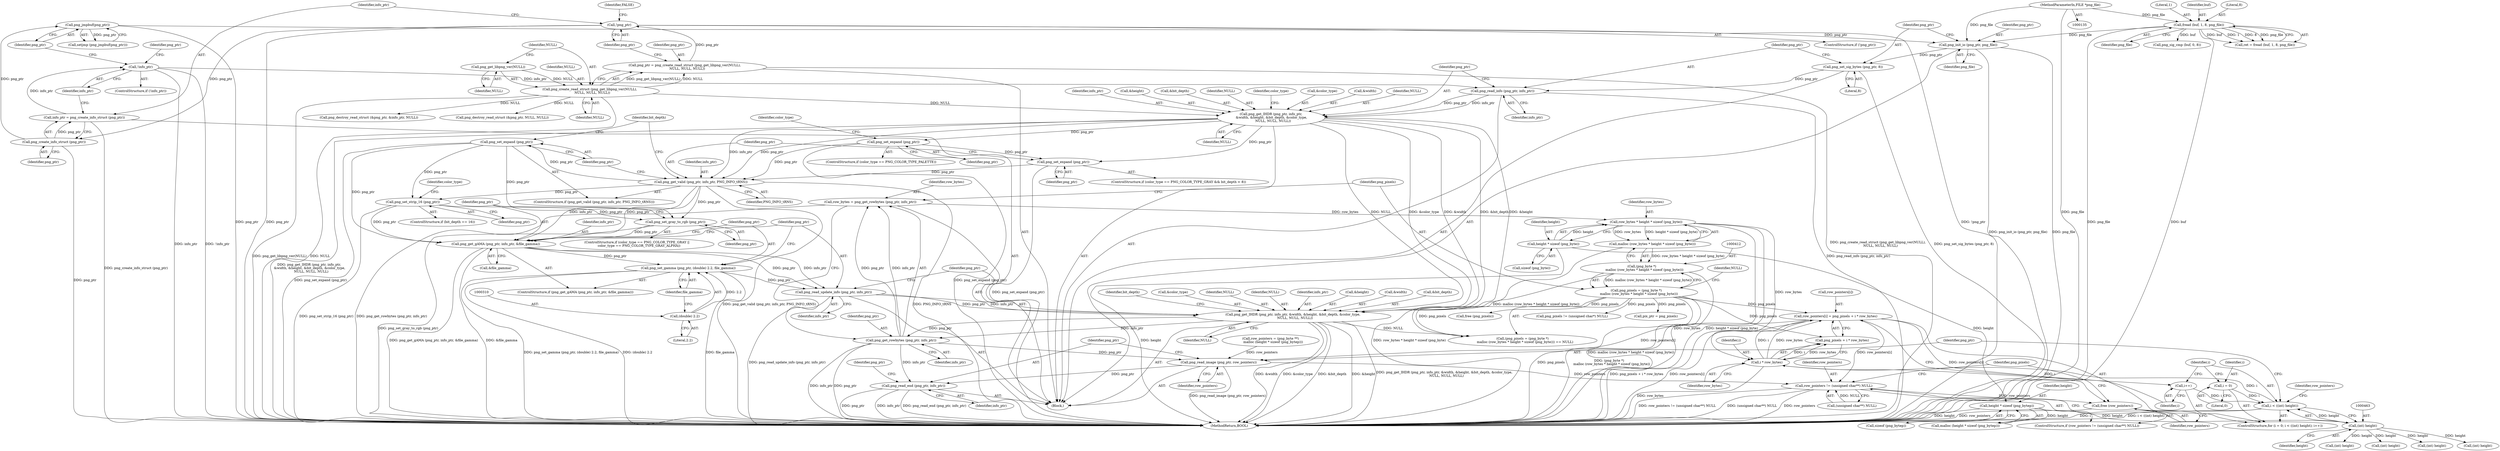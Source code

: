 digraph "0_Android_9d4853418ab2f754c2b63e091c29c5529b8b86ca_157@array" {
"1000467" [label="(Call,row_pointers[i] = png_pixels + i * row_bytes)"];
"1000409" [label="(Call,png_pixels = (png_byte *)\n     malloc (row_bytes * height * sizeof (png_byte)))"];
"1000411" [label="(Call,(png_byte *)\n     malloc (row_bytes * height * sizeof (png_byte)))"];
"1000413" [label="(Call,malloc (row_bytes * height * sizeof (png_byte)))"];
"1000414" [label="(Call,row_bytes * height * sizeof (png_byte))"];
"1000402" [label="(Call,row_bytes = png_get_rowbytes (png_ptr, info_ptr))"];
"1000404" [label="(Call,png_get_rowbytes (png_ptr, info_ptr))"];
"1000316" [label="(Call,png_get_IHDR (png_ptr, info_ptr, &width, &height, &bit_depth, &color_type,\n    NULL, NULL, NULL))"];
"1000313" [label="(Call,png_read_update_info (png_ptr, info_ptr))"];
"1000302" [label="(Call,png_get_gAMA (png_ptr, info_ptr, &file_gamma))"];
"1000283" [label="(Call,png_set_expand (png_ptr))"];
"1000279" [label="(Call,png_get_valid (png_ptr, info_ptr, PNG_INFO_tRNS))"];
"1000266" [label="(Call,png_set_expand (png_ptr))"];
"1000248" [label="(Call,png_get_IHDR (png_ptr, info_ptr,\n &width, &height, &bit_depth, &color_type,\n    NULL, NULL, NULL))"];
"1000245" [label="(Call,png_read_info (png_ptr, info_ptr))"];
"1000242" [label="(Call,png_set_sig_bytes (png_ptr, 8))"];
"1000239" [label="(Call,png_init_io (png_ptr, png_file))"];
"1000228" [label="(Call,png_jmpbuf(png_ptr))"];
"1000213" [label="(Call,png_create_info_struct (png_ptr))"];
"1000207" [label="(Call,!png_ptr)"];
"1000198" [label="(Call,png_ptr = png_create_read_struct (png_get_libpng_ver(NULL),\n     NULL, NULL, NULL))"];
"1000200" [label="(Call,png_create_read_struct (png_get_libpng_ver(NULL),\n     NULL, NULL, NULL))"];
"1000201" [label="(Call,png_get_libpng_ver(NULL))"];
"1000177" [label="(Call,fread (buf, 1, 8, png_file))"];
"1000136" [label="(MethodParameterIn,FILE *png_file)"];
"1000216" [label="(Call,!info_ptr)"];
"1000211" [label="(Call,info_ptr = png_create_info_struct (png_ptr))"];
"1000276" [label="(Call,png_set_expand (png_ptr))"];
"1000299" [label="(Call,png_set_gray_to_rgb (png_ptr))"];
"1000289" [label="(Call,png_set_strip_16 (png_ptr))"];
"1000307" [label="(Call,png_set_gamma (png_ptr, (double) 2.2, file_gamma))"];
"1000309" [label="(Call,(double) 2.2)"];
"1000416" [label="(Call,height * sizeof (png_byte))"];
"1000473" [label="(Call,i * row_bytes)"];
"1000460" [label="(Call,i < ((int) height))"];
"1000457" [label="(Call,i = 0)"];
"1000465" [label="(Call,i++)"];
"1000462" [label="(Call,(int) height)"];
"1000437" [label="(Call,height * sizeof (png_bytep))"];
"1000476" [label="(Call,png_read_image (png_ptr, row_pointers))"];
"1000479" [label="(Call,png_read_end (png_ptr, info_ptr))"];
"1000765" [label="(Call,row_pointers != (unsigned char**) NULL)"];
"1000770" [label="(Call,free (row_pointers))"];
"1000249" [label="(Identifier,png_ptr)"];
"1000308" [label="(Identifier,png_ptr)"];
"1000477" [label="(Identifier,png_ptr)"];
"1000199" [label="(Identifier,png_ptr)"];
"1000243" [label="(Identifier,png_ptr)"];
"1000464" [label="(Identifier,height)"];
"1000469" [label="(Identifier,row_pointers)"];
"1000402" [label="(Call,row_bytes = png_get_rowbytes (png_ptr, info_ptr))"];
"1000180" [label="(Literal,8)"];
"1000449" [label="(Call,free (png_pixels))"];
"1000475" [label="(Identifier,row_bytes)"];
"1000764" [label="(ControlStructure,if (row_pointers != (unsigned char**) NULL))"];
"1000207" [label="(Call,!png_ptr)"];
"1000304" [label="(Identifier,info_ptr)"];
"1000175" [label="(Call,ret = fread (buf, 1, 8, png_file))"];
"1000313" [label="(Call,png_read_update_info (png_ptr, info_ptr))"];
"1000415" [label="(Identifier,row_bytes)"];
"1000403" [label="(Identifier,row_bytes)"];
"1000271" [label="(Identifier,color_type)"];
"1000771" [label="(Identifier,row_pointers)"];
"1000436" [label="(Call,malloc (height * sizeof (png_bytep)))"];
"1000314" [label="(Identifier,png_ptr)"];
"1000309" [label="(Call,(double) 2.2)"];
"1000290" [label="(Identifier,png_ptr)"];
"1000285" [label="(ControlStructure,if (bit_depth == 16))"];
"1000307" [label="(Call,png_set_gamma (png_ptr, (double) 2.2, file_gamma))"];
"1000206" [label="(ControlStructure,if (!png_ptr))"];
"1000466" [label="(Identifier,i)"];
"1000479" [label="(Call,png_read_end (png_ptr, info_ptr))"];
"1000418" [label="(Call,sizeof (png_byte))"];
"1000437" [label="(Call,height * sizeof (png_bytep))"];
"1000277" [label="(Identifier,png_ptr)"];
"1000204" [label="(Identifier,NULL)"];
"1000302" [label="(Call,png_get_gAMA (png_ptr, info_ptr, &file_gamma))"];
"1000405" [label="(Identifier,png_ptr)"];
"1000179" [label="(Literal,1)"];
"1000461" [label="(Identifier,i)"];
"1000136" [label="(MethodParameterIn,FILE *png_file)"];
"1000770" [label="(Call,free (row_pointers))"];
"1000478" [label="(Identifier,row_pointers)"];
"1000266" [label="(Call,png_set_expand (png_ptr))"];
"1000212" [label="(Identifier,info_ptr)"];
"1000205" [label="(Identifier,NULL)"];
"1000413" [label="(Call,malloc (row_bytes * height * sizeof (png_byte)))"];
"1000253" [label="(Call,&height)"];
"1000311" [label="(Literal,2.2)"];
"1000178" [label="(Identifier,buf)"];
"1000319" [label="(Call,&width)"];
"1000255" [label="(Call,&bit_depth)"];
"1000766" [label="(Identifier,row_pointers)"];
"1000323" [label="(Call,&bit_depth)"];
"1000774" [label="(Identifier,png_pixels)"];
"1000432" [label="(Call,row_pointers = (png_byte **)\n     malloc (height * sizeof (png_bytep)))"];
"1000459" [label="(Literal,0)"];
"1000227" [label="(Call,setjmp (png_jmpbuf(png_ptr)))"];
"1000200" [label="(Call,png_create_read_struct (png_get_libpng_ver(NULL),\n     NULL, NULL, NULL))"];
"1000216" [label="(Call,!info_ptr)"];
"1000246" [label="(Identifier,png_ptr)"];
"1000607" [label="(Call,(int) height)"];
"1000231" [label="(Call,png_destroy_read_struct (&png_ptr, &info_ptr, NULL))"];
"1000259" [label="(Identifier,NULL)"];
"1000217" [label="(Identifier,info_ptr)"];
"1000481" [label="(Identifier,info_ptr)"];
"1000280" [label="(Identifier,png_ptr)"];
"1000201" [label="(Call,png_get_libpng_ver(NULL))"];
"1000329" [label="(Identifier,NULL)"];
"1000474" [label="(Identifier,i)"];
"1000438" [label="(Identifier,height)"];
"1000765" [label="(Call,row_pointers != (unsigned char**) NULL)"];
"1000417" [label="(Identifier,height)"];
"1000268" [label="(ControlStructure,if (color_type == PNG_COLOR_TYPE_GRAY && bit_depth < 8))"];
"1000312" [label="(Identifier,file_gamma)"];
"1000767" [label="(Call,(unsigned char**) NULL)"];
"1000439" [label="(Call,sizeof (png_bytep))"];
"1000279" [label="(Call,png_get_valid (png_ptr, info_ptr, PNG_INFO_tRNS))"];
"1000244" [label="(Literal,8)"];
"1000332" [label="(Identifier,bit_depth)"];
"1000315" [label="(Identifier,info_ptr)"];
"1000299" [label="(Call,png_set_gray_to_rgb (png_ptr))"];
"1000221" [label="(Identifier,png_ptr)"];
"1000264" [label="(Identifier,color_type)"];
"1000325" [label="(Call,&color_type)"];
"1000585" [label="(Call,(int) height)"];
"1000240" [label="(Identifier,png_ptr)"];
"1000141" [label="(Block,)"];
"1000328" [label="(Identifier,NULL)"];
"1000276" [label="(Call,png_set_expand (png_ptr))"];
"1000300" [label="(Identifier,png_ptr)"];
"1000190" [label="(Call,png_sig_cmp (buf, 0, 8))"];
"1000411" [label="(Call,(png_byte *)\n     malloc (row_bytes * height * sizeof (png_byte)))"];
"1000408" [label="(Call,(png_pixels = (png_byte *)\n     malloc (row_bytes * height * sizeof (png_byte))) == NULL)"];
"1000208" [label="(Identifier,png_ptr)"];
"1000548" [label="(Call,(int) height)"];
"1000257" [label="(Call,&color_type)"];
"1000457" [label="(Call,i = 0)"];
"1000211" [label="(Call,info_ptr = png_create_info_struct (png_ptr))"];
"1000406" [label="(Identifier,info_ptr)"];
"1000241" [label="(Identifier,png_file)"];
"1000294" [label="(Identifier,color_type)"];
"1000198" [label="(Call,png_ptr = png_create_read_struct (png_get_libpng_ver(NULL),\n     NULL, NULL, NULL))"];
"1000239" [label="(Call,png_init_io (png_ptr, png_file))"];
"1000210" [label="(Identifier,FALSE)"];
"1000317" [label="(Identifier,png_ptr)"];
"1000214" [label="(Identifier,png_ptr)"];
"1000203" [label="(Identifier,NULL)"];
"1000177" [label="(Call,fread (buf, 1, 8, png_file))"];
"1000316" [label="(Call,png_get_IHDR (png_ptr, info_ptr, &width, &height, &bit_depth, &color_type,\n    NULL, NULL, NULL))"];
"1000462" [label="(Call,(int) height)"];
"1000202" [label="(Identifier,NULL)"];
"1000248" [label="(Call,png_get_IHDR (png_ptr, info_ptr,\n &width, &height, &bit_depth, &color_type,\n    NULL, NULL, NULL))"];
"1000460" [label="(Call,i < ((int) height))"];
"1000468" [label="(Call,row_pointers[i])"];
"1000305" [label="(Call,&file_gamma)"];
"1000420" [label="(Identifier,NULL)"];
"1000327" [label="(Identifier,NULL)"];
"1000773" [label="(Call,png_pixels != (unsigned char*) NULL)"];
"1000456" [label="(ControlStructure,for (i = 0; i < ((int) height); i++))"];
"1000471" [label="(Call,png_pixels + i * row_bytes)"];
"1000283" [label="(Call,png_set_expand (png_ptr))"];
"1000247" [label="(Identifier,info_ptr)"];
"1000476" [label="(Call,png_read_image (png_ptr, row_pointers))"];
"1000219" [label="(Call,png_destroy_read_struct (&png_ptr, NULL, NULL))"];
"1000410" [label="(Identifier,png_pixels)"];
"1000267" [label="(Identifier,png_ptr)"];
"1000291" [label="(ControlStructure,if (color_type == PNG_COLOR_TYPE_GRAY ||\n    color_type == PNG_COLOR_TYPE_GRAY_ALPHA))"];
"1000465" [label="(Call,i++)"];
"1000303" [label="(Identifier,png_ptr)"];
"1000278" [label="(ControlStructure,if (png_get_valid (png_ptr, info_ptr, PNG_INFO_tRNS)))"];
"1000242" [label="(Call,png_set_sig_bytes (png_ptr, 8))"];
"1000251" [label="(Call,&width)"];
"1000284" [label="(Identifier,png_ptr)"];
"1000213" [label="(Call,png_create_info_struct (png_ptr))"];
"1000512" [label="(Call,(int) height)"];
"1000480" [label="(Identifier,png_ptr)"];
"1000260" [label="(Identifier,NULL)"];
"1000262" [label="(ControlStructure,if (color_type == PNG_COLOR_TYPE_PALETTE))"];
"1000301" [label="(ControlStructure,if (png_get_gAMA (png_ptr, info_ptr, &file_gamma)))"];
"1000318" [label="(Identifier,info_ptr)"];
"1000281" [label="(Identifier,info_ptr)"];
"1000282" [label="(Identifier,PNG_INFO_tRNS)"];
"1000287" [label="(Identifier,bit_depth)"];
"1000467" [label="(Call,row_pointers[i] = png_pixels + i * row_bytes)"];
"1000598" [label="(Call,pix_ptr = png_pixels)"];
"1000228" [label="(Call,png_jmpbuf(png_ptr))"];
"1000289" [label="(Call,png_set_strip_16 (png_ptr))"];
"1000458" [label="(Identifier,i)"];
"1000414" [label="(Call,row_bytes * height * sizeof (png_byte))"];
"1000261" [label="(Identifier,NULL)"];
"1000404" [label="(Call,png_get_rowbytes (png_ptr, info_ptr))"];
"1000321" [label="(Call,&height)"];
"1000245" [label="(Call,png_read_info (png_ptr, info_ptr))"];
"1000181" [label="(Identifier,png_file)"];
"1000250" [label="(Identifier,info_ptr)"];
"1000782" [label="(MethodReturn,BOOL)"];
"1000484" [label="(Identifier,png_ptr)"];
"1000473" [label="(Call,i * row_bytes)"];
"1000416" [label="(Call,height * sizeof (png_byte))"];
"1000409" [label="(Call,png_pixels = (png_byte *)\n     malloc (row_bytes * height * sizeof (png_byte)))"];
"1000215" [label="(ControlStructure,if (!info_ptr))"];
"1000229" [label="(Identifier,png_ptr)"];
"1000467" -> "1000456"  [label="AST: "];
"1000467" -> "1000471"  [label="CFG: "];
"1000468" -> "1000467"  [label="AST: "];
"1000471" -> "1000467"  [label="AST: "];
"1000466" -> "1000467"  [label="CFG: "];
"1000467" -> "1000782"  [label="DDG: row_pointers[i]"];
"1000467" -> "1000782"  [label="DDG: png_pixels + i * row_bytes"];
"1000409" -> "1000467"  [label="DDG: png_pixels"];
"1000473" -> "1000467"  [label="DDG: i"];
"1000473" -> "1000467"  [label="DDG: row_bytes"];
"1000467" -> "1000476"  [label="DDG: row_pointers[i]"];
"1000467" -> "1000765"  [label="DDG: row_pointers[i]"];
"1000467" -> "1000770"  [label="DDG: row_pointers[i]"];
"1000409" -> "1000408"  [label="AST: "];
"1000409" -> "1000411"  [label="CFG: "];
"1000410" -> "1000409"  [label="AST: "];
"1000411" -> "1000409"  [label="AST: "];
"1000420" -> "1000409"  [label="CFG: "];
"1000409" -> "1000782"  [label="DDG: (png_byte *)\n     malloc (row_bytes * height * sizeof (png_byte))"];
"1000409" -> "1000782"  [label="DDG: png_pixels"];
"1000409" -> "1000408"  [label="DDG: png_pixels"];
"1000411" -> "1000409"  [label="DDG: malloc (row_bytes * height * sizeof (png_byte))"];
"1000409" -> "1000449"  [label="DDG: png_pixels"];
"1000409" -> "1000471"  [label="DDG: png_pixels"];
"1000409" -> "1000598"  [label="DDG: png_pixels"];
"1000409" -> "1000773"  [label="DDG: png_pixels"];
"1000411" -> "1000413"  [label="CFG: "];
"1000412" -> "1000411"  [label="AST: "];
"1000413" -> "1000411"  [label="AST: "];
"1000411" -> "1000782"  [label="DDG: malloc (row_bytes * height * sizeof (png_byte))"];
"1000411" -> "1000408"  [label="DDG: malloc (row_bytes * height * sizeof (png_byte))"];
"1000413" -> "1000411"  [label="DDG: row_bytes * height * sizeof (png_byte)"];
"1000413" -> "1000414"  [label="CFG: "];
"1000414" -> "1000413"  [label="AST: "];
"1000413" -> "1000782"  [label="DDG: row_bytes * height * sizeof (png_byte)"];
"1000414" -> "1000413"  [label="DDG: row_bytes"];
"1000414" -> "1000413"  [label="DDG: height * sizeof (png_byte)"];
"1000414" -> "1000416"  [label="CFG: "];
"1000415" -> "1000414"  [label="AST: "];
"1000416" -> "1000414"  [label="AST: "];
"1000414" -> "1000782"  [label="DDG: height * sizeof (png_byte)"];
"1000414" -> "1000782"  [label="DDG: row_bytes"];
"1000402" -> "1000414"  [label="DDG: row_bytes"];
"1000416" -> "1000414"  [label="DDG: height"];
"1000414" -> "1000473"  [label="DDG: row_bytes"];
"1000402" -> "1000141"  [label="AST: "];
"1000402" -> "1000404"  [label="CFG: "];
"1000403" -> "1000402"  [label="AST: "];
"1000404" -> "1000402"  [label="AST: "];
"1000410" -> "1000402"  [label="CFG: "];
"1000402" -> "1000782"  [label="DDG: png_get_rowbytes (png_ptr, info_ptr)"];
"1000404" -> "1000402"  [label="DDG: png_ptr"];
"1000404" -> "1000402"  [label="DDG: info_ptr"];
"1000404" -> "1000406"  [label="CFG: "];
"1000405" -> "1000404"  [label="AST: "];
"1000406" -> "1000404"  [label="AST: "];
"1000404" -> "1000782"  [label="DDG: png_ptr"];
"1000404" -> "1000782"  [label="DDG: info_ptr"];
"1000316" -> "1000404"  [label="DDG: png_ptr"];
"1000316" -> "1000404"  [label="DDG: info_ptr"];
"1000404" -> "1000476"  [label="DDG: png_ptr"];
"1000404" -> "1000479"  [label="DDG: info_ptr"];
"1000316" -> "1000141"  [label="AST: "];
"1000316" -> "1000329"  [label="CFG: "];
"1000317" -> "1000316"  [label="AST: "];
"1000318" -> "1000316"  [label="AST: "];
"1000319" -> "1000316"  [label="AST: "];
"1000321" -> "1000316"  [label="AST: "];
"1000323" -> "1000316"  [label="AST: "];
"1000325" -> "1000316"  [label="AST: "];
"1000327" -> "1000316"  [label="AST: "];
"1000328" -> "1000316"  [label="AST: "];
"1000329" -> "1000316"  [label="AST: "];
"1000332" -> "1000316"  [label="CFG: "];
"1000316" -> "1000782"  [label="DDG: png_get_IHDR (png_ptr, info_ptr, &width, &height, &bit_depth, &color_type,\n    NULL, NULL, NULL)"];
"1000316" -> "1000782"  [label="DDG: &width"];
"1000316" -> "1000782"  [label="DDG: &color_type"];
"1000316" -> "1000782"  [label="DDG: &bit_depth"];
"1000316" -> "1000782"  [label="DDG: &height"];
"1000313" -> "1000316"  [label="DDG: png_ptr"];
"1000313" -> "1000316"  [label="DDG: info_ptr"];
"1000248" -> "1000316"  [label="DDG: &width"];
"1000248" -> "1000316"  [label="DDG: &height"];
"1000248" -> "1000316"  [label="DDG: &bit_depth"];
"1000248" -> "1000316"  [label="DDG: &color_type"];
"1000248" -> "1000316"  [label="DDG: NULL"];
"1000316" -> "1000408"  [label="DDG: NULL"];
"1000313" -> "1000141"  [label="AST: "];
"1000313" -> "1000315"  [label="CFG: "];
"1000314" -> "1000313"  [label="AST: "];
"1000315" -> "1000313"  [label="AST: "];
"1000317" -> "1000313"  [label="CFG: "];
"1000313" -> "1000782"  [label="DDG: png_read_update_info (png_ptr, info_ptr)"];
"1000302" -> "1000313"  [label="DDG: png_ptr"];
"1000302" -> "1000313"  [label="DDG: info_ptr"];
"1000307" -> "1000313"  [label="DDG: png_ptr"];
"1000302" -> "1000301"  [label="AST: "];
"1000302" -> "1000305"  [label="CFG: "];
"1000303" -> "1000302"  [label="AST: "];
"1000304" -> "1000302"  [label="AST: "];
"1000305" -> "1000302"  [label="AST: "];
"1000308" -> "1000302"  [label="CFG: "];
"1000314" -> "1000302"  [label="CFG: "];
"1000302" -> "1000782"  [label="DDG: &file_gamma"];
"1000302" -> "1000782"  [label="DDG: png_get_gAMA (png_ptr, info_ptr, &file_gamma)"];
"1000283" -> "1000302"  [label="DDG: png_ptr"];
"1000299" -> "1000302"  [label="DDG: png_ptr"];
"1000289" -> "1000302"  [label="DDG: png_ptr"];
"1000279" -> "1000302"  [label="DDG: png_ptr"];
"1000279" -> "1000302"  [label="DDG: info_ptr"];
"1000302" -> "1000307"  [label="DDG: png_ptr"];
"1000283" -> "1000278"  [label="AST: "];
"1000283" -> "1000284"  [label="CFG: "];
"1000284" -> "1000283"  [label="AST: "];
"1000287" -> "1000283"  [label="CFG: "];
"1000283" -> "1000782"  [label="DDG: png_set_expand (png_ptr)"];
"1000279" -> "1000283"  [label="DDG: png_ptr"];
"1000283" -> "1000289"  [label="DDG: png_ptr"];
"1000283" -> "1000299"  [label="DDG: png_ptr"];
"1000279" -> "1000278"  [label="AST: "];
"1000279" -> "1000282"  [label="CFG: "];
"1000280" -> "1000279"  [label="AST: "];
"1000281" -> "1000279"  [label="AST: "];
"1000282" -> "1000279"  [label="AST: "];
"1000284" -> "1000279"  [label="CFG: "];
"1000287" -> "1000279"  [label="CFG: "];
"1000279" -> "1000782"  [label="DDG: PNG_INFO_tRNS"];
"1000279" -> "1000782"  [label="DDG: png_get_valid (png_ptr, info_ptr, PNG_INFO_tRNS)"];
"1000266" -> "1000279"  [label="DDG: png_ptr"];
"1000276" -> "1000279"  [label="DDG: png_ptr"];
"1000248" -> "1000279"  [label="DDG: png_ptr"];
"1000248" -> "1000279"  [label="DDG: info_ptr"];
"1000279" -> "1000289"  [label="DDG: png_ptr"];
"1000279" -> "1000299"  [label="DDG: png_ptr"];
"1000266" -> "1000262"  [label="AST: "];
"1000266" -> "1000267"  [label="CFG: "];
"1000267" -> "1000266"  [label="AST: "];
"1000271" -> "1000266"  [label="CFG: "];
"1000266" -> "1000782"  [label="DDG: png_set_expand (png_ptr)"];
"1000248" -> "1000266"  [label="DDG: png_ptr"];
"1000266" -> "1000276"  [label="DDG: png_ptr"];
"1000248" -> "1000141"  [label="AST: "];
"1000248" -> "1000261"  [label="CFG: "];
"1000249" -> "1000248"  [label="AST: "];
"1000250" -> "1000248"  [label="AST: "];
"1000251" -> "1000248"  [label="AST: "];
"1000253" -> "1000248"  [label="AST: "];
"1000255" -> "1000248"  [label="AST: "];
"1000257" -> "1000248"  [label="AST: "];
"1000259" -> "1000248"  [label="AST: "];
"1000260" -> "1000248"  [label="AST: "];
"1000261" -> "1000248"  [label="AST: "];
"1000264" -> "1000248"  [label="CFG: "];
"1000248" -> "1000782"  [label="DDG: png_get_IHDR (png_ptr, info_ptr,\n &width, &height, &bit_depth, &color_type,\n    NULL, NULL, NULL)"];
"1000245" -> "1000248"  [label="DDG: png_ptr"];
"1000245" -> "1000248"  [label="DDG: info_ptr"];
"1000200" -> "1000248"  [label="DDG: NULL"];
"1000248" -> "1000276"  [label="DDG: png_ptr"];
"1000245" -> "1000141"  [label="AST: "];
"1000245" -> "1000247"  [label="CFG: "];
"1000246" -> "1000245"  [label="AST: "];
"1000247" -> "1000245"  [label="AST: "];
"1000249" -> "1000245"  [label="CFG: "];
"1000245" -> "1000782"  [label="DDG: png_read_info (png_ptr, info_ptr)"];
"1000242" -> "1000245"  [label="DDG: png_ptr"];
"1000216" -> "1000245"  [label="DDG: info_ptr"];
"1000242" -> "1000141"  [label="AST: "];
"1000242" -> "1000244"  [label="CFG: "];
"1000243" -> "1000242"  [label="AST: "];
"1000244" -> "1000242"  [label="AST: "];
"1000246" -> "1000242"  [label="CFG: "];
"1000242" -> "1000782"  [label="DDG: png_set_sig_bytes (png_ptr, 8)"];
"1000239" -> "1000242"  [label="DDG: png_ptr"];
"1000239" -> "1000141"  [label="AST: "];
"1000239" -> "1000241"  [label="CFG: "];
"1000240" -> "1000239"  [label="AST: "];
"1000241" -> "1000239"  [label="AST: "];
"1000243" -> "1000239"  [label="CFG: "];
"1000239" -> "1000782"  [label="DDG: png_init_io (png_ptr, png_file)"];
"1000239" -> "1000782"  [label="DDG: png_file"];
"1000228" -> "1000239"  [label="DDG: png_ptr"];
"1000177" -> "1000239"  [label="DDG: png_file"];
"1000136" -> "1000239"  [label="DDG: png_file"];
"1000228" -> "1000227"  [label="AST: "];
"1000228" -> "1000229"  [label="CFG: "];
"1000229" -> "1000228"  [label="AST: "];
"1000227" -> "1000228"  [label="CFG: "];
"1000228" -> "1000782"  [label="DDG: png_ptr"];
"1000228" -> "1000227"  [label="DDG: png_ptr"];
"1000213" -> "1000228"  [label="DDG: png_ptr"];
"1000213" -> "1000211"  [label="AST: "];
"1000213" -> "1000214"  [label="CFG: "];
"1000214" -> "1000213"  [label="AST: "];
"1000211" -> "1000213"  [label="CFG: "];
"1000213" -> "1000782"  [label="DDG: png_ptr"];
"1000213" -> "1000211"  [label="DDG: png_ptr"];
"1000207" -> "1000213"  [label="DDG: png_ptr"];
"1000207" -> "1000206"  [label="AST: "];
"1000207" -> "1000208"  [label="CFG: "];
"1000208" -> "1000207"  [label="AST: "];
"1000210" -> "1000207"  [label="CFG: "];
"1000212" -> "1000207"  [label="CFG: "];
"1000207" -> "1000782"  [label="DDG: png_ptr"];
"1000207" -> "1000782"  [label="DDG: !png_ptr"];
"1000198" -> "1000207"  [label="DDG: png_ptr"];
"1000198" -> "1000141"  [label="AST: "];
"1000198" -> "1000200"  [label="CFG: "];
"1000199" -> "1000198"  [label="AST: "];
"1000200" -> "1000198"  [label="AST: "];
"1000208" -> "1000198"  [label="CFG: "];
"1000198" -> "1000782"  [label="DDG: png_create_read_struct (png_get_libpng_ver(NULL),\n     NULL, NULL, NULL)"];
"1000200" -> "1000198"  [label="DDG: png_get_libpng_ver(NULL)"];
"1000200" -> "1000198"  [label="DDG: NULL"];
"1000200" -> "1000205"  [label="CFG: "];
"1000201" -> "1000200"  [label="AST: "];
"1000203" -> "1000200"  [label="AST: "];
"1000204" -> "1000200"  [label="AST: "];
"1000205" -> "1000200"  [label="AST: "];
"1000200" -> "1000782"  [label="DDG: png_get_libpng_ver(NULL)"];
"1000200" -> "1000782"  [label="DDG: NULL"];
"1000201" -> "1000200"  [label="DDG: NULL"];
"1000200" -> "1000219"  [label="DDG: NULL"];
"1000200" -> "1000231"  [label="DDG: NULL"];
"1000201" -> "1000202"  [label="CFG: "];
"1000202" -> "1000201"  [label="AST: "];
"1000203" -> "1000201"  [label="CFG: "];
"1000177" -> "1000175"  [label="AST: "];
"1000177" -> "1000181"  [label="CFG: "];
"1000178" -> "1000177"  [label="AST: "];
"1000179" -> "1000177"  [label="AST: "];
"1000180" -> "1000177"  [label="AST: "];
"1000181" -> "1000177"  [label="AST: "];
"1000175" -> "1000177"  [label="CFG: "];
"1000177" -> "1000782"  [label="DDG: buf"];
"1000177" -> "1000782"  [label="DDG: png_file"];
"1000177" -> "1000175"  [label="DDG: buf"];
"1000177" -> "1000175"  [label="DDG: 1"];
"1000177" -> "1000175"  [label="DDG: 8"];
"1000177" -> "1000175"  [label="DDG: png_file"];
"1000136" -> "1000177"  [label="DDG: png_file"];
"1000177" -> "1000190"  [label="DDG: buf"];
"1000136" -> "1000135"  [label="AST: "];
"1000136" -> "1000782"  [label="DDG: png_file"];
"1000216" -> "1000215"  [label="AST: "];
"1000216" -> "1000217"  [label="CFG: "];
"1000217" -> "1000216"  [label="AST: "];
"1000221" -> "1000216"  [label="CFG: "];
"1000229" -> "1000216"  [label="CFG: "];
"1000216" -> "1000782"  [label="DDG: !info_ptr"];
"1000216" -> "1000782"  [label="DDG: info_ptr"];
"1000211" -> "1000216"  [label="DDG: info_ptr"];
"1000211" -> "1000141"  [label="AST: "];
"1000212" -> "1000211"  [label="AST: "];
"1000217" -> "1000211"  [label="CFG: "];
"1000211" -> "1000782"  [label="DDG: png_create_info_struct (png_ptr)"];
"1000276" -> "1000268"  [label="AST: "];
"1000276" -> "1000277"  [label="CFG: "];
"1000277" -> "1000276"  [label="AST: "];
"1000280" -> "1000276"  [label="CFG: "];
"1000276" -> "1000782"  [label="DDG: png_set_expand (png_ptr)"];
"1000299" -> "1000291"  [label="AST: "];
"1000299" -> "1000300"  [label="CFG: "];
"1000300" -> "1000299"  [label="AST: "];
"1000303" -> "1000299"  [label="CFG: "];
"1000299" -> "1000782"  [label="DDG: png_set_gray_to_rgb (png_ptr)"];
"1000289" -> "1000299"  [label="DDG: png_ptr"];
"1000289" -> "1000285"  [label="AST: "];
"1000289" -> "1000290"  [label="CFG: "];
"1000290" -> "1000289"  [label="AST: "];
"1000294" -> "1000289"  [label="CFG: "];
"1000289" -> "1000782"  [label="DDG: png_set_strip_16 (png_ptr)"];
"1000307" -> "1000301"  [label="AST: "];
"1000307" -> "1000312"  [label="CFG: "];
"1000308" -> "1000307"  [label="AST: "];
"1000309" -> "1000307"  [label="AST: "];
"1000312" -> "1000307"  [label="AST: "];
"1000314" -> "1000307"  [label="CFG: "];
"1000307" -> "1000782"  [label="DDG: (double) 2.2"];
"1000307" -> "1000782"  [label="DDG: file_gamma"];
"1000307" -> "1000782"  [label="DDG: png_set_gamma (png_ptr, (double) 2.2, file_gamma)"];
"1000309" -> "1000307"  [label="DDG: 2.2"];
"1000309" -> "1000311"  [label="CFG: "];
"1000310" -> "1000309"  [label="AST: "];
"1000311" -> "1000309"  [label="AST: "];
"1000312" -> "1000309"  [label="CFG: "];
"1000416" -> "1000418"  [label="CFG: "];
"1000417" -> "1000416"  [label="AST: "];
"1000418" -> "1000416"  [label="AST: "];
"1000416" -> "1000782"  [label="DDG: height"];
"1000416" -> "1000437"  [label="DDG: height"];
"1000473" -> "1000471"  [label="AST: "];
"1000473" -> "1000475"  [label="CFG: "];
"1000474" -> "1000473"  [label="AST: "];
"1000475" -> "1000473"  [label="AST: "];
"1000471" -> "1000473"  [label="CFG: "];
"1000473" -> "1000782"  [label="DDG: row_bytes"];
"1000473" -> "1000465"  [label="DDG: i"];
"1000473" -> "1000471"  [label="DDG: i"];
"1000473" -> "1000471"  [label="DDG: row_bytes"];
"1000460" -> "1000473"  [label="DDG: i"];
"1000460" -> "1000456"  [label="AST: "];
"1000460" -> "1000462"  [label="CFG: "];
"1000461" -> "1000460"  [label="AST: "];
"1000462" -> "1000460"  [label="AST: "];
"1000469" -> "1000460"  [label="CFG: "];
"1000477" -> "1000460"  [label="CFG: "];
"1000460" -> "1000782"  [label="DDG: i < ((int) height)"];
"1000460" -> "1000782"  [label="DDG: i"];
"1000457" -> "1000460"  [label="DDG: i"];
"1000465" -> "1000460"  [label="DDG: i"];
"1000462" -> "1000460"  [label="DDG: height"];
"1000457" -> "1000456"  [label="AST: "];
"1000457" -> "1000459"  [label="CFG: "];
"1000458" -> "1000457"  [label="AST: "];
"1000459" -> "1000457"  [label="AST: "];
"1000461" -> "1000457"  [label="CFG: "];
"1000465" -> "1000456"  [label="AST: "];
"1000465" -> "1000466"  [label="CFG: "];
"1000466" -> "1000465"  [label="AST: "];
"1000461" -> "1000465"  [label="CFG: "];
"1000462" -> "1000464"  [label="CFG: "];
"1000463" -> "1000462"  [label="AST: "];
"1000464" -> "1000462"  [label="AST: "];
"1000437" -> "1000462"  [label="DDG: height"];
"1000462" -> "1000512"  [label="DDG: height"];
"1000462" -> "1000548"  [label="DDG: height"];
"1000462" -> "1000585"  [label="DDG: height"];
"1000462" -> "1000607"  [label="DDG: height"];
"1000437" -> "1000436"  [label="AST: "];
"1000437" -> "1000439"  [label="CFG: "];
"1000438" -> "1000437"  [label="AST: "];
"1000439" -> "1000437"  [label="AST: "];
"1000436" -> "1000437"  [label="CFG: "];
"1000437" -> "1000782"  [label="DDG: height"];
"1000437" -> "1000436"  [label="DDG: height"];
"1000476" -> "1000141"  [label="AST: "];
"1000476" -> "1000478"  [label="CFG: "];
"1000477" -> "1000476"  [label="AST: "];
"1000478" -> "1000476"  [label="AST: "];
"1000480" -> "1000476"  [label="CFG: "];
"1000476" -> "1000782"  [label="DDG: png_read_image (png_ptr, row_pointers)"];
"1000432" -> "1000476"  [label="DDG: row_pointers"];
"1000476" -> "1000479"  [label="DDG: png_ptr"];
"1000476" -> "1000765"  [label="DDG: row_pointers"];
"1000479" -> "1000141"  [label="AST: "];
"1000479" -> "1000481"  [label="CFG: "];
"1000480" -> "1000479"  [label="AST: "];
"1000481" -> "1000479"  [label="AST: "];
"1000484" -> "1000479"  [label="CFG: "];
"1000479" -> "1000782"  [label="DDG: png_read_end (png_ptr, info_ptr)"];
"1000479" -> "1000782"  [label="DDG: png_ptr"];
"1000479" -> "1000782"  [label="DDG: info_ptr"];
"1000765" -> "1000764"  [label="AST: "];
"1000765" -> "1000767"  [label="CFG: "];
"1000766" -> "1000765"  [label="AST: "];
"1000767" -> "1000765"  [label="AST: "];
"1000771" -> "1000765"  [label="CFG: "];
"1000774" -> "1000765"  [label="CFG: "];
"1000765" -> "1000782"  [label="DDG: (unsigned char**) NULL"];
"1000765" -> "1000782"  [label="DDG: row_pointers"];
"1000765" -> "1000782"  [label="DDG: row_pointers != (unsigned char**) NULL"];
"1000767" -> "1000765"  [label="DDG: NULL"];
"1000765" -> "1000770"  [label="DDG: row_pointers"];
"1000770" -> "1000764"  [label="AST: "];
"1000770" -> "1000771"  [label="CFG: "];
"1000771" -> "1000770"  [label="AST: "];
"1000774" -> "1000770"  [label="CFG: "];
"1000770" -> "1000782"  [label="DDG: row_pointers"];
}
